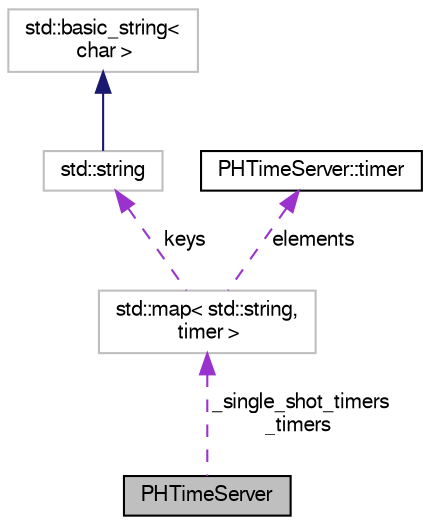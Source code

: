 digraph "PHTimeServer"
{
  bgcolor="transparent";
  edge [fontname="FreeSans",fontsize="10",labelfontname="FreeSans",labelfontsize="10"];
  node [fontname="FreeSans",fontsize="10",shape=record];
  Node1 [label="PHTimeServer",height=0.2,width=0.4,color="black", fillcolor="grey75", style="filled" fontcolor="black"];
  Node2 -> Node1 [dir="back",color="darkorchid3",fontsize="10",style="dashed",label=" _single_shot_timers\n_timers" ,fontname="FreeSans"];
  Node2 [label="std::map\< std::string,\l timer \>",height=0.2,width=0.4,color="grey75"];
  Node3 -> Node2 [dir="back",color="darkorchid3",fontsize="10",style="dashed",label=" keys" ,fontname="FreeSans"];
  Node3 [label="std::string",height=0.2,width=0.4,color="grey75",tooltip="STL class. "];
  Node4 -> Node3 [dir="back",color="midnightblue",fontsize="10",style="solid",fontname="FreeSans"];
  Node4 [label="std::basic_string\<\l char \>",height=0.2,width=0.4,color="grey75",tooltip="STL class. "];
  Node5 -> Node2 [dir="back",color="darkorchid3",fontsize="10",style="dashed",label=" elements" ,fontname="FreeSans"];
  Node5 [label="PHTimeServer::timer",height=0.2,width=0.4,color="black",URL="$d7/d41/classPHTimeServer_1_1timer.html",tooltip="wrapper around PHTimer, for storage in a map "];
}
